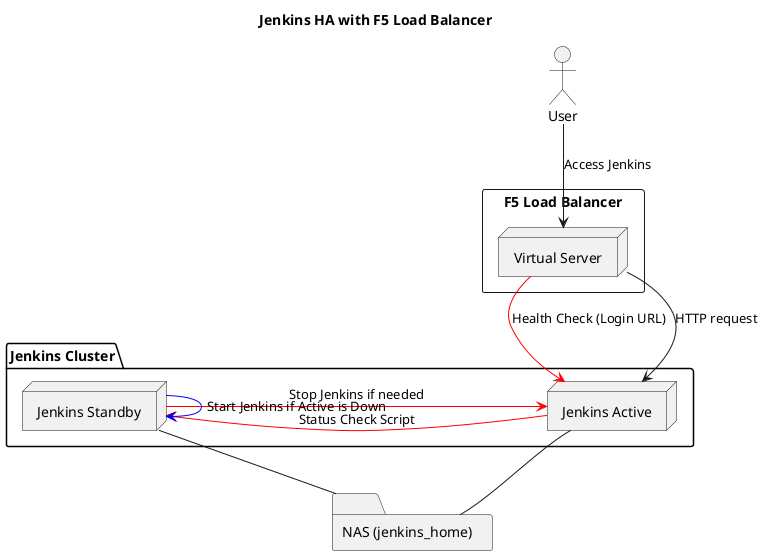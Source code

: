 @startuml
title Jenkins HA with F5 Load Balancer

actor User

rectangle "F5 Load Balancer" {
  node "Virtual Server" as VS
}

package "Jenkins Cluster" {
  node "Jenkins Active" as Active
  node "Jenkins Standby" as Standby
}

folder "NAS (jenkins_home)" as NAS

User --> VS : Access Jenkins

VS --> Active : HTTP request
VS -[#red]> Active : Health Check (Login URL)

Active -[#red]> Standby : Status Check Script
Standby -[#red]> Active : Stop Jenkins if needed
Standby -[#blue]> Standby : Start Jenkins if Active is Down

Active -- NAS
Standby -- NAS

@enduml
